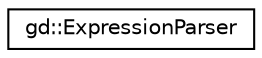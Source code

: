 digraph "Graphical Class Hierarchy"
{
  edge [fontname="Helvetica",fontsize="10",labelfontname="Helvetica",labelfontsize="10"];
  node [fontname="Helvetica",fontsize="10",shape=record];
  rankdir="LR";
  Node1 [label="gd::ExpressionParser",height=0.2,width=0.4,color="black", fillcolor="white", style="filled",URL="$classgd_1_1_expression_parser.html",tooltip="Parse an expression. "];
}
